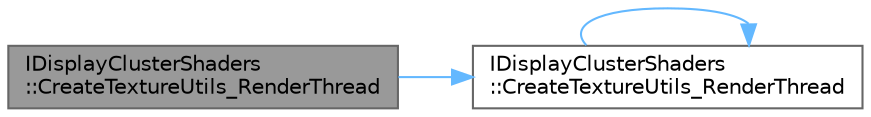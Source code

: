 digraph "IDisplayClusterShaders::CreateTextureUtils_RenderThread"
{
 // INTERACTIVE_SVG=YES
 // LATEX_PDF_SIZE
  bgcolor="transparent";
  edge [fontname=Helvetica,fontsize=10,labelfontname=Helvetica,labelfontsize=10];
  node [fontname=Helvetica,fontsize=10,shape=box,height=0.2,width=0.4];
  rankdir="LR";
  Node1 [id="Node000001",label="IDisplayClusterShaders\l::CreateTextureUtils_RenderThread",height=0.2,width=0.4,color="gray40", fillcolor="grey60", style="filled", fontcolor="black",tooltip="Return new instance of the resource utils."];
  Node1 -> Node2 [id="edge1_Node000001_Node000002",color="steelblue1",style="solid",tooltip=" "];
  Node2 [id="Node000002",label="IDisplayClusterShaders\l::CreateTextureUtils_RenderThread",height=0.2,width=0.4,color="grey40", fillcolor="white", style="filled",URL="$d1/dd3/classIDisplayClusterShaders.html#a62879985d25dbd04f73952bf54debeed",tooltip="Return new instance of the resource utils."];
  Node2 -> Node2 [id="edge2_Node000002_Node000002",color="steelblue1",style="solid",tooltip=" "];
}
